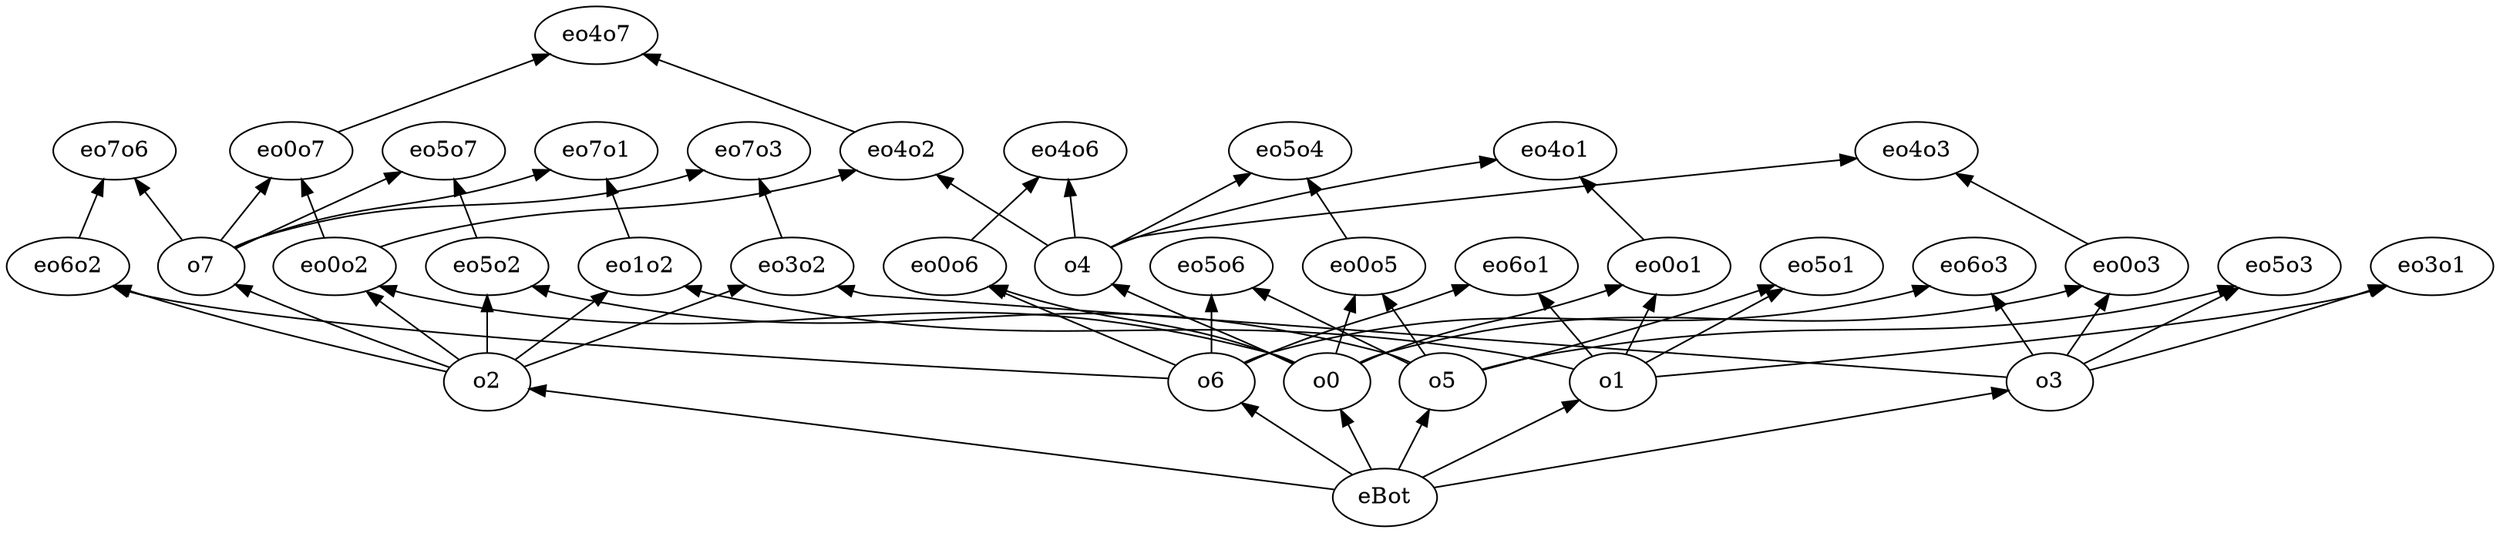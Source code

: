 strict digraph "bandelt2000-table01_s_d_s" {
	rankdir=BT
	eo0o2
	eo5o4
	eo0o1
	eo4o2
	eo6o1
	eo0o7
	o7
	o6
	eo7o3
	o2
	eo3o1
	eo0o3
	eBot
	eo7o1
	o0
	eo0o5
	o5
	eo3o2
	eo5o3
	eo5o6
	eo5o1
	eo1o2
	eo4o6
	eo0o6
	eo4o1
	eo6o3
	eo5o7
	eo5o2
	o1
	eo7o6
	eo6o2
	o4
	eo4o7
	eo4o3
	o3
	o0 -> eo0o2
	o2 -> eo0o2
	eo0o5 -> eo5o4
	o4 -> eo5o4
	o0 -> eo0o1
	o1 -> eo0o1
	eo0o2 -> eo4o2
	o4 -> eo4o2
	o1 -> eo6o1
	o6 -> eo6o1
	eo0o2 -> eo0o7
	o7 -> eo0o7
	o2 -> o7
	eBot -> o6
	o7 -> eo7o3
	eo3o2 -> eo7o3
	eBot -> o2
	o1 -> eo3o1
	o3 -> eo3o1
	o0 -> eo0o3
	o3 -> eo0o3
	o7 -> eo7o1
	eo1o2 -> eo7o1
	eBot -> o0
	o0 -> eo0o5
	o5 -> eo0o5
	eBot -> o5
	o2 -> eo3o2
	o3 -> eo3o2
	o5 -> eo5o3
	o3 -> eo5o3
	o6 -> eo5o6
	o5 -> eo5o6
	o1 -> eo5o1
	o5 -> eo5o1
	o1 -> eo1o2
	o2 -> eo1o2
	eo0o6 -> eo4o6
	o4 -> eo4o6
	o0 -> eo0o6
	o6 -> eo0o6
	o4 -> eo4o1
	eo0o1 -> eo4o1
	o6 -> eo6o3
	o3 -> eo6o3
	o7 -> eo5o7
	eo5o2 -> eo5o7
	o2 -> eo5o2
	o5 -> eo5o2
	eBot -> o1
	o7 -> eo7o6
	eo6o2 -> eo7o6
	o6 -> eo6o2
	o2 -> eo6o2
	o0 -> o4
	eo4o2 -> eo4o7
	eo0o7 -> eo4o7
	eo0o3 -> eo4o3
	o4 -> eo4o3
	eBot -> o3
}
